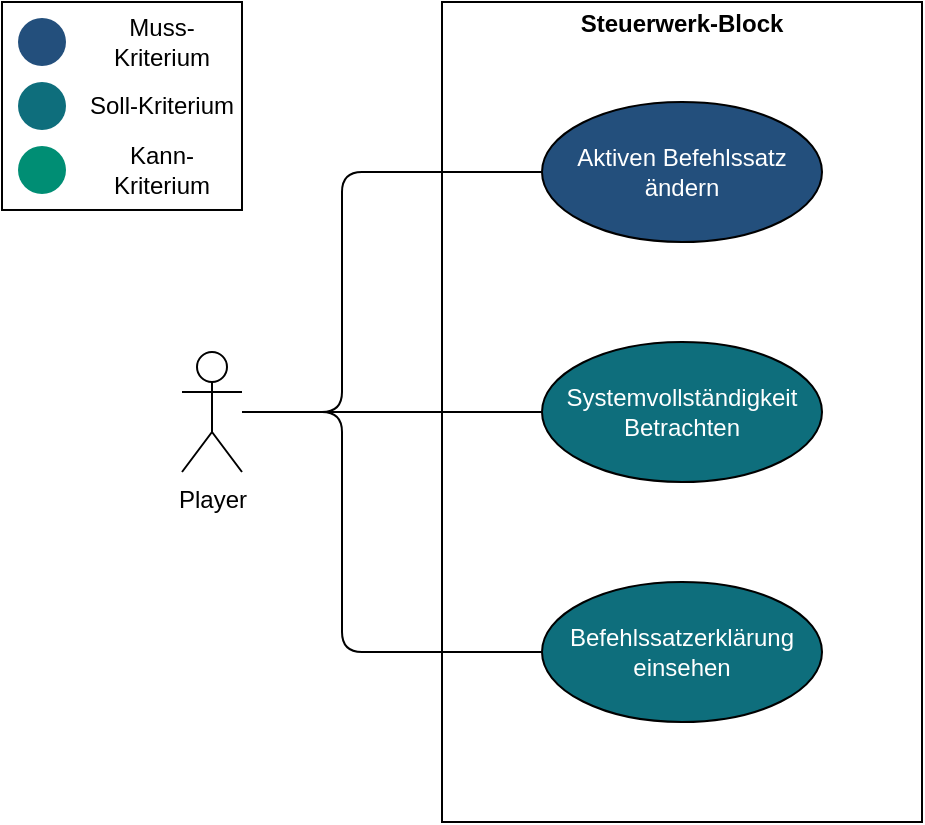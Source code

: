<mxfile version="22.1.4" type="github">
  <diagram name="Seite-1" id="iX9Erlg4D91D7t5KcNKl">
    <mxGraphModel dx="1836" dy="542" grid="1" gridSize="10" guides="1" tooltips="1" connect="1" arrows="1" fold="1" page="1" pageScale="1" pageWidth="827" pageHeight="1169" math="0" shadow="0">
      <root>
        <mxCell id="0" />
        <mxCell id="1" parent="0" />
        <mxCell id="bFwOeTiSTafPXpueslh1-16" value="&lt;p style=&quot;margin: 0px ; margin-top: 4px ; text-align: center&quot;&gt;&lt;b&gt;Steuerwerk-Block&lt;/b&gt;&lt;/p&gt;&lt;div style=&quot;height: 2px&quot;&gt;&lt;/div&gt;" style="verticalAlign=top;align=left;overflow=fill;fontSize=12;fontFamily=Helvetica;html=1;" parent="1" vertex="1">
          <mxGeometry x="130" width="240" height="410" as="geometry" />
        </mxCell>
        <mxCell id="gObcld0XbCdScdDtKKbo-1" style="edgeStyle=orthogonalEdgeStyle;shape=connector;rounded=1;orthogonalLoop=1;jettySize=auto;html=1;labelBackgroundColor=default;strokeColor=default;align=center;verticalAlign=middle;fontFamily=Helvetica;fontSize=11;fontColor=default;endArrow=none;endFill=0;" parent="1" source="bFwOeTiSTafPXpueslh1-22" target="bFwOeTiSTafPXpueslh1-24" edge="1">
          <mxGeometry relative="1" as="geometry">
            <Array as="points">
              <mxPoint x="80" y="205" />
              <mxPoint x="80" y="85" />
            </Array>
          </mxGeometry>
        </mxCell>
        <mxCell id="gObcld0XbCdScdDtKKbo-2" style="edgeStyle=orthogonalEdgeStyle;shape=connector;rounded=1;orthogonalLoop=1;jettySize=auto;html=1;labelBackgroundColor=default;strokeColor=default;align=center;verticalAlign=middle;fontFamily=Helvetica;fontSize=11;fontColor=default;endArrow=none;endFill=0;" parent="1" source="bFwOeTiSTafPXpueslh1-22" target="bFwOeTiSTafPXpueslh1-25" edge="1">
          <mxGeometry relative="1" as="geometry" />
        </mxCell>
        <mxCell id="gObcld0XbCdScdDtKKbo-3" style="edgeStyle=orthogonalEdgeStyle;shape=connector;rounded=1;orthogonalLoop=1;jettySize=auto;html=1;labelBackgroundColor=default;strokeColor=default;align=center;verticalAlign=middle;fontFamily=Helvetica;fontSize=11;fontColor=default;endArrow=none;endFill=0;" parent="1" source="bFwOeTiSTafPXpueslh1-22" target="bFwOeTiSTafPXpueslh1-27" edge="1">
          <mxGeometry relative="1" as="geometry">
            <Array as="points">
              <mxPoint x="80" y="205" />
              <mxPoint x="80" y="325" />
            </Array>
          </mxGeometry>
        </mxCell>
        <mxCell id="bFwOeTiSTafPXpueslh1-22" value="Player" style="shape=umlActor;verticalLabelPosition=bottom;labelBackgroundColor=#ffffff;verticalAlign=top;html=1;outlineConnect=0;" parent="1" vertex="1">
          <mxGeometry y="175" width="30" height="60" as="geometry" />
        </mxCell>
        <mxCell id="bFwOeTiSTafPXpueslh1-24" value="Aktiven Befehlssatz ändern" style="ellipse;whiteSpace=wrap;html=1;fillColor=#234f7c;fontColor=#FFFFFF;" parent="1" vertex="1">
          <mxGeometry x="180" y="50" width="140" height="70" as="geometry" />
        </mxCell>
        <mxCell id="bFwOeTiSTafPXpueslh1-25" value="Systemvollständigkeit&lt;br&gt;Betrachten" style="ellipse;whiteSpace=wrap;html=1;fillColor=#0E6E7C;fontColor=#FFFFFF;" parent="1" vertex="1">
          <mxGeometry x="180" y="170" width="140" height="70" as="geometry" />
        </mxCell>
        <mxCell id="bFwOeTiSTafPXpueslh1-27" value="Befehlssatzerklärung einsehen" style="ellipse;whiteSpace=wrap;html=1;fillColor=#0e6e7c;fontColor=#FFFFFF;" parent="1" vertex="1">
          <mxGeometry x="180" y="290" width="140" height="70" as="geometry" />
        </mxCell>
        <mxCell id="foAOXfWEQjmUobvCloh1-1" value="" style="group;aspect=fixed;" parent="1" vertex="1" connectable="0">
          <mxGeometry x="-90" width="120" height="104" as="geometry" />
        </mxCell>
        <mxCell id="foAOXfWEQjmUobvCloh1-2" value="" style="ellipse;whiteSpace=wrap;html=1;strokeColor=none;fillColor=#234F7C;" parent="foAOXfWEQjmUobvCloh1-1" vertex="1">
          <mxGeometry x="8" y="8" width="24" height="24" as="geometry" />
        </mxCell>
        <mxCell id="foAOXfWEQjmUobvCloh1-3" value="" style="ellipse;whiteSpace=wrap;html=1;strokeColor=none;fillColor=#0E6E7C;" parent="foAOXfWEQjmUobvCloh1-1" vertex="1">
          <mxGeometry x="8" y="40.0" width="24" height="24" as="geometry" />
        </mxCell>
        <mxCell id="foAOXfWEQjmUobvCloh1-4" value="" style="ellipse;whiteSpace=wrap;html=1;strokeColor=none;fillColor=#008E74;" parent="foAOXfWEQjmUobvCloh1-1" vertex="1">
          <mxGeometry x="8" y="72.0" width="24" height="24" as="geometry" />
        </mxCell>
        <mxCell id="foAOXfWEQjmUobvCloh1-5" value="Muss-Kriterium" style="text;html=1;strokeColor=none;fillColor=none;align=center;verticalAlign=middle;whiteSpace=wrap;rounded=0;" parent="foAOXfWEQjmUobvCloh1-1" vertex="1">
          <mxGeometry x="40" y="8" width="80" height="24" as="geometry" />
        </mxCell>
        <mxCell id="foAOXfWEQjmUobvCloh1-6" value="Soll-Kriterium" style="text;html=1;strokeColor=none;fillColor=none;align=center;verticalAlign=middle;whiteSpace=wrap;rounded=0;" parent="foAOXfWEQjmUobvCloh1-1" vertex="1">
          <mxGeometry x="40" y="40.0" width="80" height="24" as="geometry" />
        </mxCell>
        <mxCell id="foAOXfWEQjmUobvCloh1-7" value="Kann-Kriterium" style="text;html=1;strokeColor=none;fillColor=none;align=center;verticalAlign=middle;whiteSpace=wrap;rounded=0;" parent="foAOXfWEQjmUobvCloh1-1" vertex="1">
          <mxGeometry x="40" y="72.0" width="80" height="24" as="geometry" />
        </mxCell>
        <mxCell id="foAOXfWEQjmUobvCloh1-8" value="" style="rounded=0;whiteSpace=wrap;html=1;fillColor=none;aspect=fixed;" parent="foAOXfWEQjmUobvCloh1-1" vertex="1">
          <mxGeometry width="119.995" height="103.996" as="geometry" />
        </mxCell>
      </root>
    </mxGraphModel>
  </diagram>
</mxfile>
